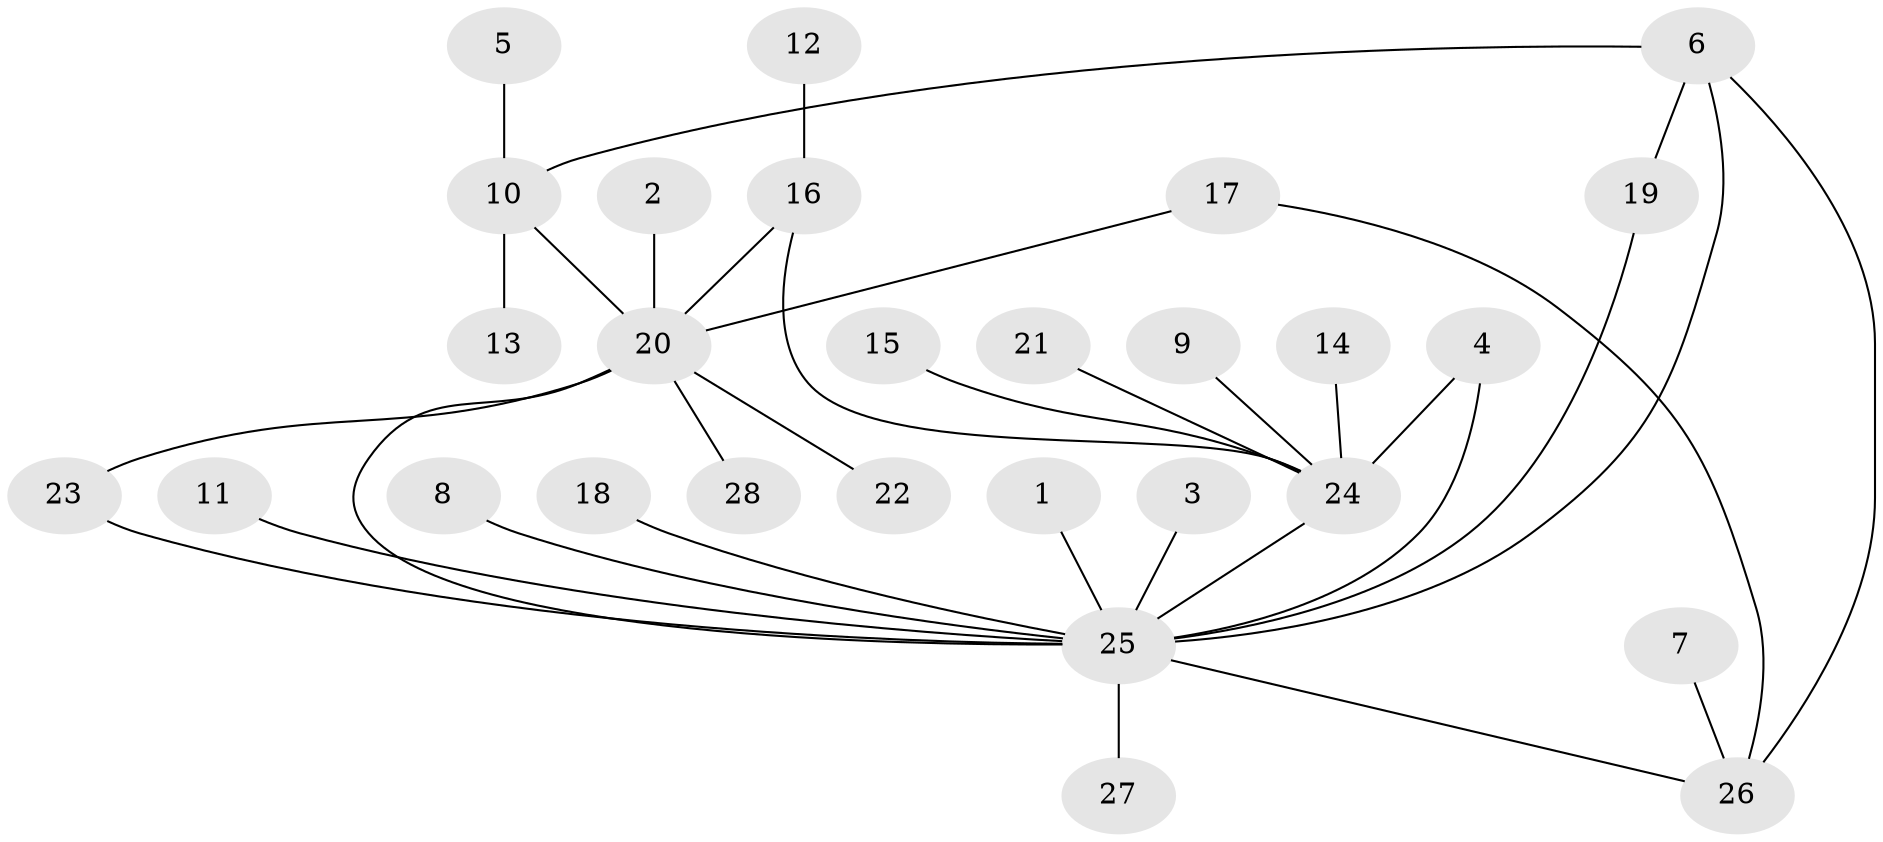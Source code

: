 // original degree distribution, {1: 0.509090909090909, 14: 0.01818181818181818, 2: 0.18181818181818182, 4: 0.09090909090909091, 8: 0.01818181818181818, 6: 0.03636363636363636, 3: 0.14545454545454545}
// Generated by graph-tools (version 1.1) at 2025/49/03/09/25 03:49:49]
// undirected, 28 vertices, 34 edges
graph export_dot {
graph [start="1"]
  node [color=gray90,style=filled];
  1;
  2;
  3;
  4;
  5;
  6;
  7;
  8;
  9;
  10;
  11;
  12;
  13;
  14;
  15;
  16;
  17;
  18;
  19;
  20;
  21;
  22;
  23;
  24;
  25;
  26;
  27;
  28;
  1 -- 25 [weight=1.0];
  2 -- 20 [weight=1.0];
  3 -- 25 [weight=1.0];
  4 -- 24 [weight=1.0];
  4 -- 25 [weight=1.0];
  5 -- 10 [weight=1.0];
  6 -- 10 [weight=1.0];
  6 -- 19 [weight=1.0];
  6 -- 25 [weight=1.0];
  6 -- 26 [weight=1.0];
  7 -- 26 [weight=1.0];
  8 -- 25 [weight=1.0];
  9 -- 24 [weight=1.0];
  10 -- 13 [weight=1.0];
  10 -- 20 [weight=1.0];
  11 -- 25 [weight=1.0];
  12 -- 16 [weight=1.0];
  14 -- 24 [weight=1.0];
  15 -- 24 [weight=1.0];
  16 -- 20 [weight=1.0];
  16 -- 24 [weight=1.0];
  17 -- 20 [weight=1.0];
  17 -- 26 [weight=1.0];
  18 -- 25 [weight=1.0];
  19 -- 25 [weight=1.0];
  20 -- 22 [weight=1.0];
  20 -- 23 [weight=1.0];
  20 -- 25 [weight=1.0];
  20 -- 28 [weight=1.0];
  21 -- 24 [weight=1.0];
  23 -- 25 [weight=2.0];
  24 -- 25 [weight=2.0];
  25 -- 26 [weight=1.0];
  25 -- 27 [weight=1.0];
}
